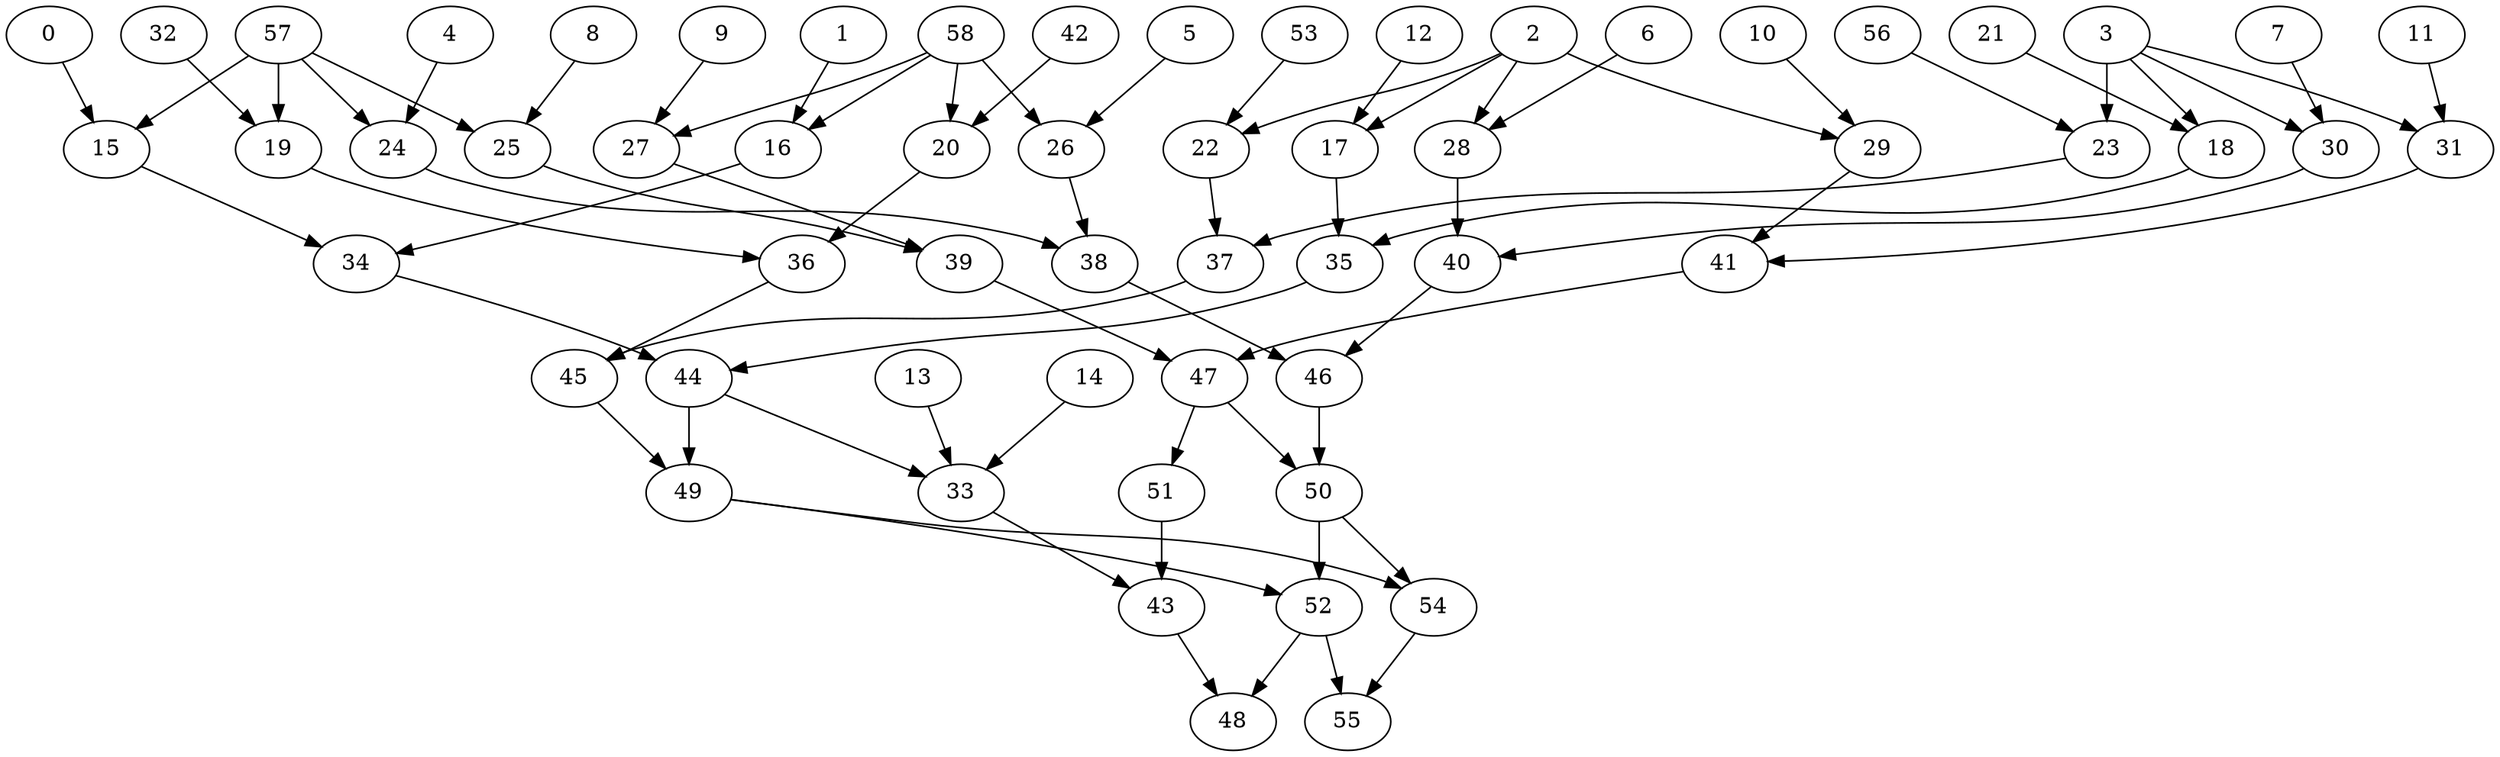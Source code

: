 digraph g {
0;
1;
2;
3;
4;
5;
6;
7;
8;
9;
10;
11;
12;
13;
14;
15;
16;
17;
18;
19;
20;
21;
22;
23;
24;
25;
26;
27;
28;
29;
30;
31;
32;
33;
34;
35;
36;
37;
38;
39;
40;
41;
42;
43;
44;
45;
46;
47;
48;
49;
50;
51;
52;
53;
54;
55;
56;
57;
58;
0 -> 15 [weight=0];
1 -> 16 [weight=0];
2 -> 17 [weight=0];
2 -> 22 [weight=0];
2 -> 28 [weight=0];
2 -> 29 [weight=0];
3 -> 18 [weight=0];
3 -> 23 [weight=1];
3 -> 30 [weight=0];
3 -> 31 [weight=0];
4 -> 24 [weight=0];
5 -> 26 [weight=0];
6 -> 28 [weight=0];
7 -> 30 [weight=0];
8 -> 25 [weight=0];
9 -> 27 [weight=0];
10 -> 29 [weight=0];
11 -> 31 [weight=0];
12 -> 17 [weight=0];
13 -> 33 [weight=0];
14 -> 33 [weight=0];
15 -> 34 [weight=0];
16 -> 34 [weight=0];
17 -> 35 [weight=0];
18 -> 35 [weight=0];
19 -> 36 [weight=0];
20 -> 36 [weight=0];
21 -> 18 [weight=0];
22 -> 37 [weight=0];
23 -> 37 [weight=0];
24 -> 38 [weight=0];
25 -> 39 [weight=0];
26 -> 38 [weight=0];
27 -> 39 [weight=0];
28 -> 40 [weight=1];
29 -> 41 [weight=0];
30 -> 40 [weight=0];
31 -> 41 [weight=0];
32 -> 19 [weight=0];
33 -> 43 [weight=0];
34 -> 44 [weight=0];
35 -> 44 [weight=0];
36 -> 45 [weight=0];
37 -> 45 [weight=0];
38 -> 46 [weight=0];
39 -> 47 [weight=0];
40 -> 46 [weight=0];
41 -> 47 [weight=0];
42 -> 20 [weight=0];
43 -> 48 [weight=0];
44 -> 33 [weight=0];
44 -> 49 [weight=1];
45 -> 49 [weight=0];
46 -> 50 [weight=1];
47 -> 50 [weight=0];
47 -> 51 [weight=0];
49 -> 52 [weight=0];
49 -> 54 [weight=0];
50 -> 52 [weight=1];
50 -> 54 [weight=0];
51 -> 43 [weight=1];
52 -> 48 [weight=0];
52 -> 55 [weight=0];
53 -> 22 [weight=0];
54 -> 55 [weight=0];
56 -> 23 [weight=0];
57 -> 15 [weight=0];
57 -> 19 [weight=1];
57 -> 24 [weight=0];
57 -> 25 [weight=0];
58 -> 16 [weight=0];
58 -> 20 [weight=1];
58 -> 26 [weight=1];
58 -> 27 [weight=0];
}
